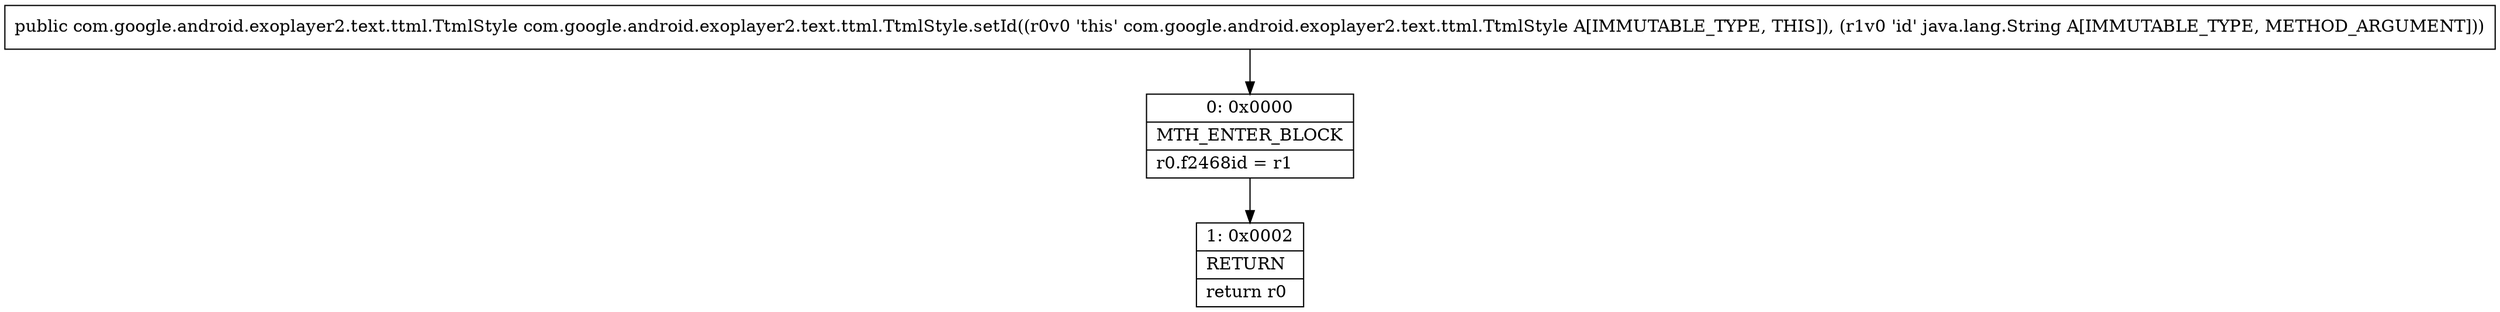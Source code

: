 digraph "CFG forcom.google.android.exoplayer2.text.ttml.TtmlStyle.setId(Ljava\/lang\/String;)Lcom\/google\/android\/exoplayer2\/text\/ttml\/TtmlStyle;" {
Node_0 [shape=record,label="{0\:\ 0x0000|MTH_ENTER_BLOCK\l|r0.f2468id = r1\l}"];
Node_1 [shape=record,label="{1\:\ 0x0002|RETURN\l|return r0\l}"];
MethodNode[shape=record,label="{public com.google.android.exoplayer2.text.ttml.TtmlStyle com.google.android.exoplayer2.text.ttml.TtmlStyle.setId((r0v0 'this' com.google.android.exoplayer2.text.ttml.TtmlStyle A[IMMUTABLE_TYPE, THIS]), (r1v0 'id' java.lang.String A[IMMUTABLE_TYPE, METHOD_ARGUMENT])) }"];
MethodNode -> Node_0;
Node_0 -> Node_1;
}

